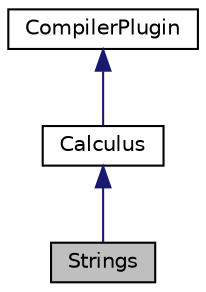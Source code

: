 digraph "Strings"
{
  edge [fontname="Helvetica",fontsize="10",labelfontname="Helvetica",labelfontsize="10"];
  node [fontname="Helvetica",fontsize="10",shape=record];
  Node0 [label="Strings",height=0.2,width=0.4,color="black", fillcolor="grey75", style="filled", fontcolor="black"];
  Node1 -> Node0 [dir="back",color="midnightblue",fontsize="10",style="solid",fontname="Helvetica"];
  Node2 -> Node1 [dir="back",color="midnightblue",fontsize="10",style="solid",fontname="Helvetica"];
  Node1 [label="Calculus",height=0.2,width=0.4,color="black", fillcolor="white", style="filled",URL="$structaworx_1_1lib_1_1expressions_1_1plugins_1_1Calculus.html"];
  Node2 [label="CompilerPlugin",height=0.2,width=0.4,color="black", fillcolor="white", style="filled",URL="$structaworx_1_1lib_1_1expressions_1_1CompilerPlugin.html"];
}

